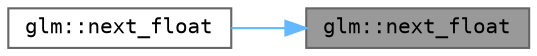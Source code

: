 digraph "glm::next_float"
{
 // LATEX_PDF_SIZE
  bgcolor="transparent";
  edge [fontname=Terminal,fontsize=10,labelfontname=Helvetica,labelfontsize=10];
  node [fontname=Terminal,fontsize=10,shape=box,height=0.2,width=0.4];
  rankdir="RL";
  Node1 [label="glm::next_float",height=0.2,width=0.4,color="gray40", fillcolor="grey60", style="filled", fontcolor="black",tooltip=" "];
  Node1 -> Node2 [dir="back",color="steelblue1",style="solid"];
  Node2 [label="glm::next_float",height=0.2,width=0.4,color="grey40", fillcolor="white", style="filled",URL="$namespaceglm.html#a272c58d9df3b70fc715383e2e22a1618",tooltip=" "];
}
